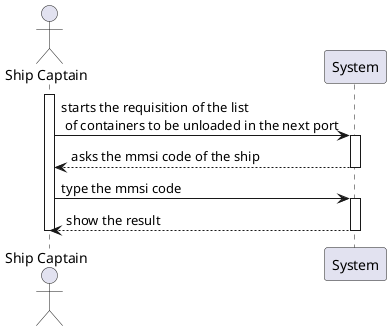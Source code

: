 @startuml
'https://plantuml.com/class-diagram
actor "Ship Captain" as SC
participant "System" as SY

activate SC
SC -> SY : starts the requisition of the list \n of containers to be unloaded in the next port
activate SY
SY --> SC : asks the mmsi code of the ship
deactivate SY
SC -> SY : type the mmsi code

activate SY
SY-->SC : show the result
deactivate SY
deactivate SC
@enduml